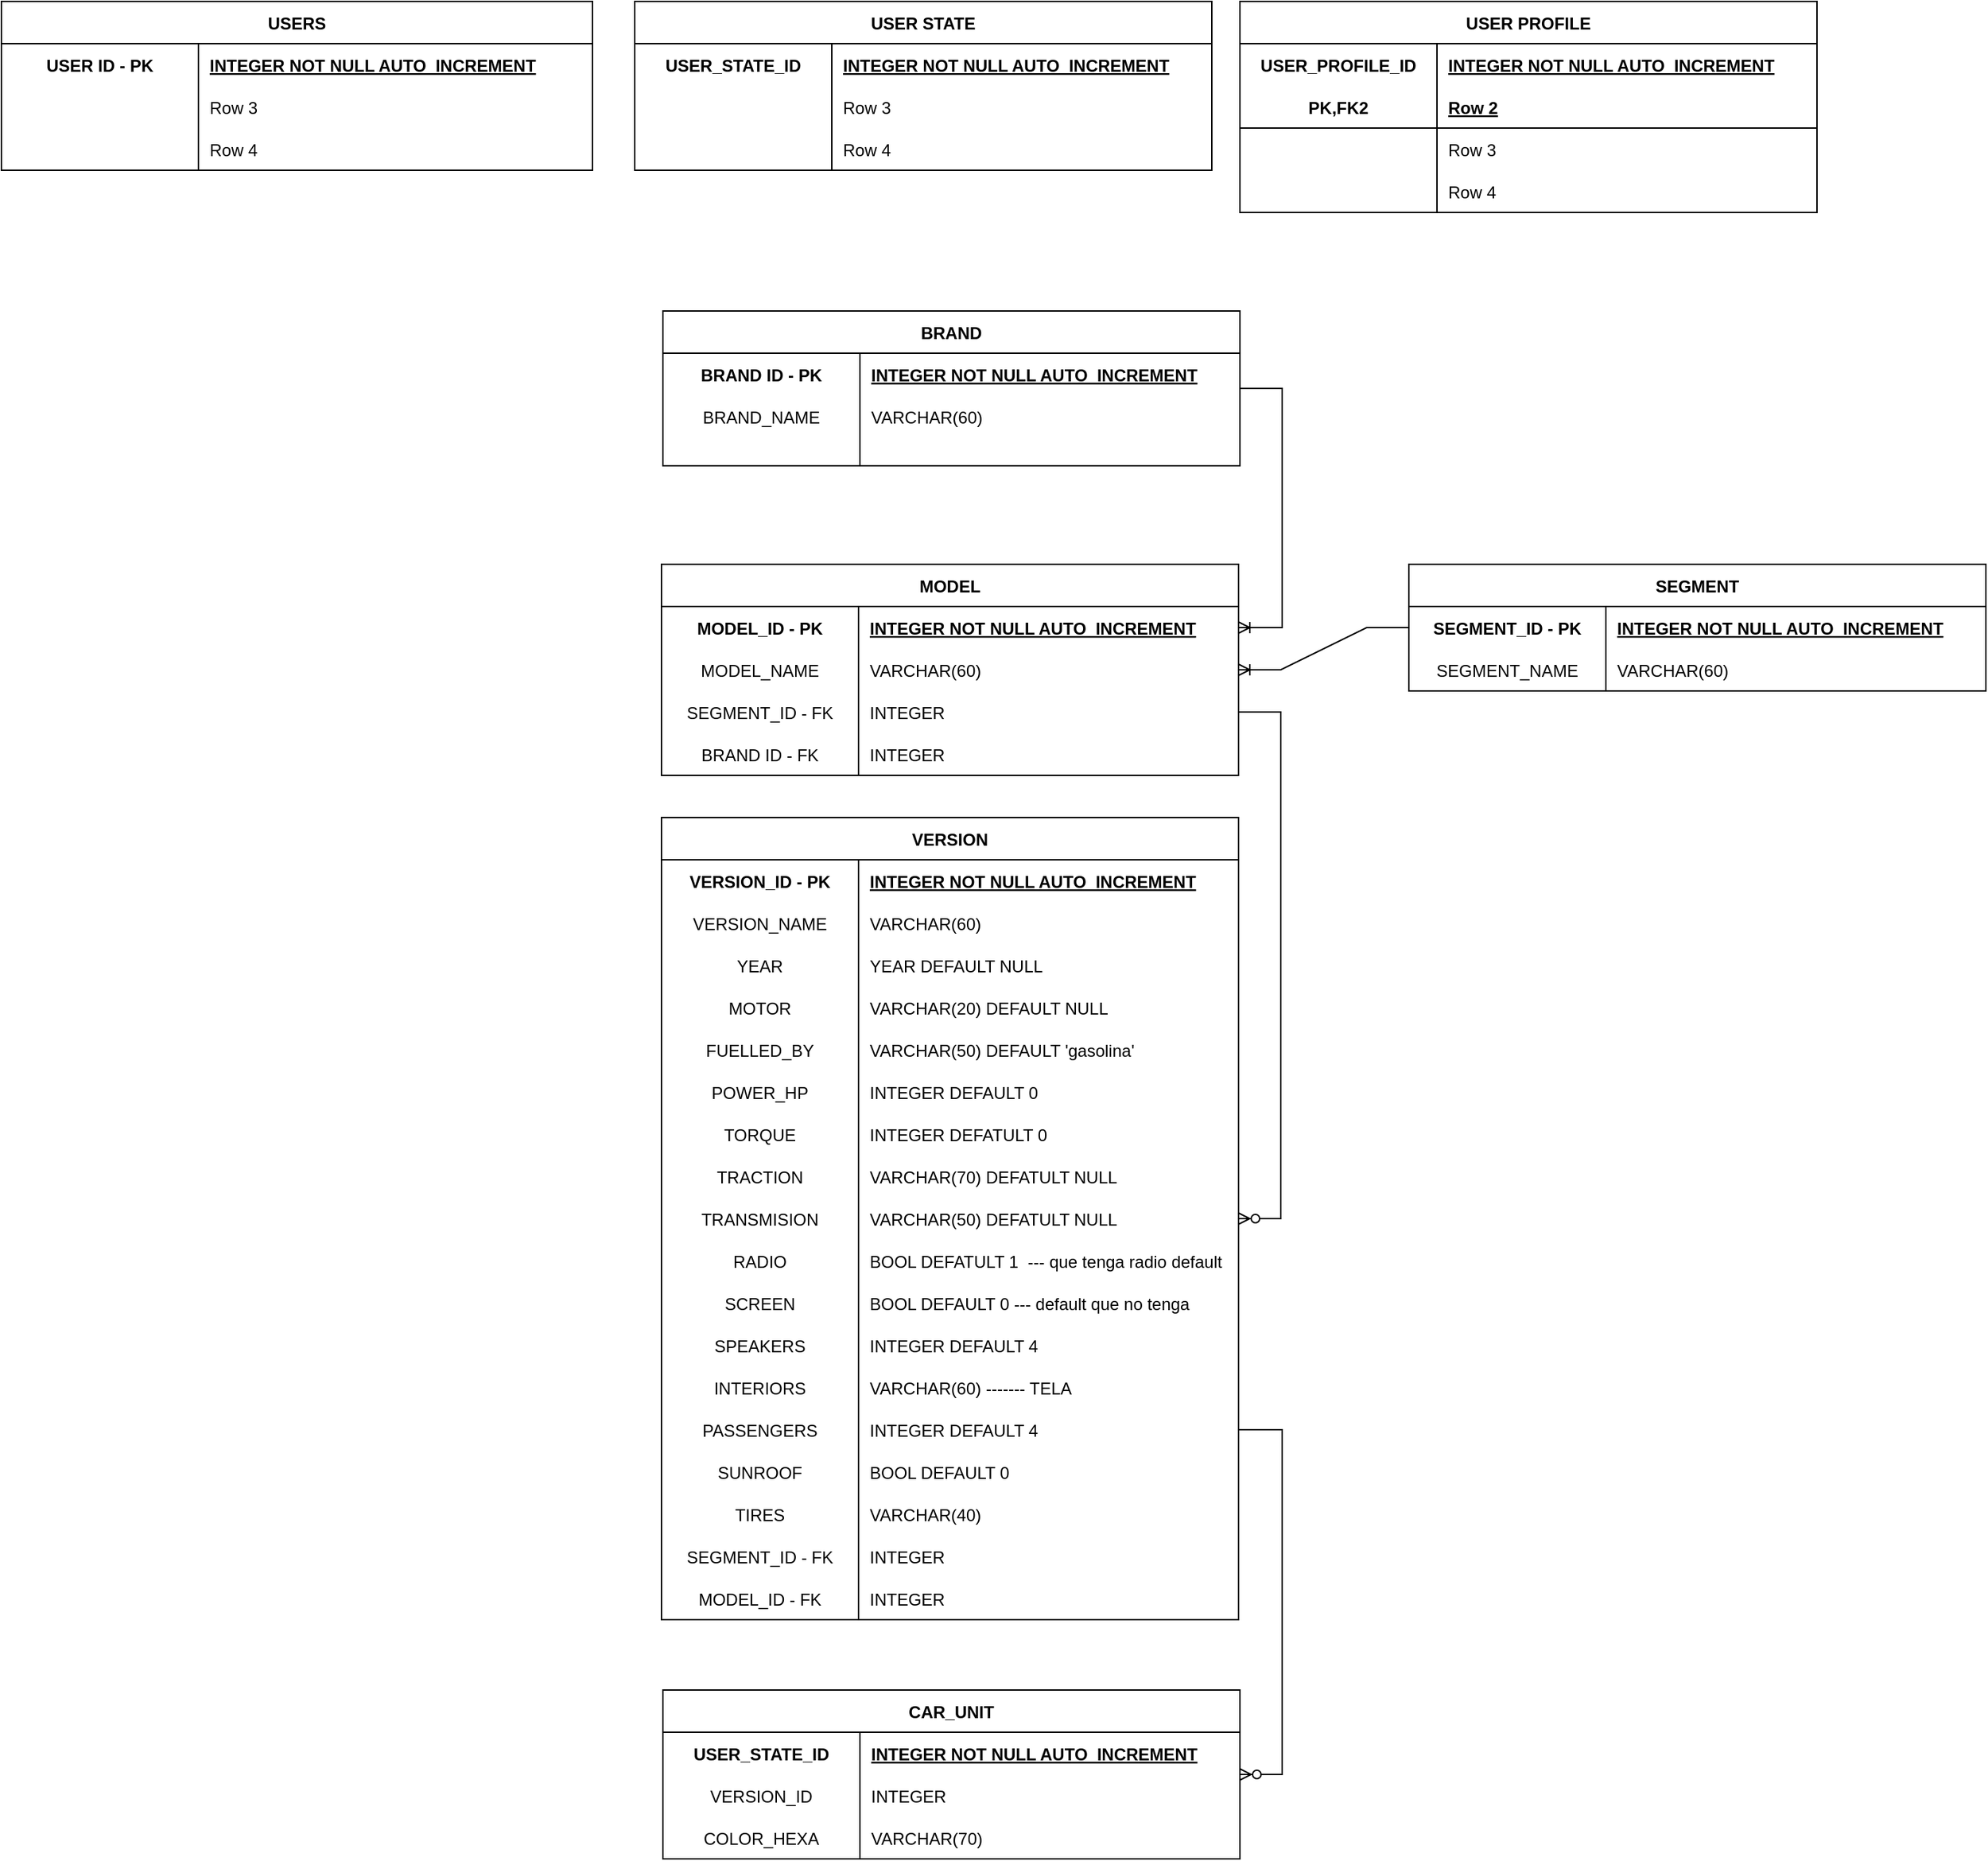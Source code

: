 <mxfile version="20.3.0" type="github">
  <diagram name="Page-1" id="2ca16b54-16f6-2749-3443-fa8db7711227">
    <mxGraphModel dx="462" dy="1616" grid="1" gridSize="10" guides="1" tooltips="1" connect="1" arrows="1" fold="1" page="1" pageScale="1" pageWidth="1100" pageHeight="850" background="none" math="0" shadow="0">
      <root>
        <mxCell id="0" />
        <mxCell id="1" parent="0" />
        <mxCell id="aYF2_mwsfU5uRQ3Sedcu-1" value="USERS" style="shape=table;startSize=30;container=1;collapsible=1;childLayout=tableLayout;fixedRows=1;rowLines=0;fontStyle=1;align=center;resizeLast=1;" parent="1" vertex="1">
          <mxGeometry x="160" y="-160" width="420" height="120" as="geometry" />
        </mxCell>
        <mxCell id="aYF2_mwsfU5uRQ3Sedcu-2" value="" style="shape=tableRow;horizontal=0;startSize=0;swimlaneHead=0;swimlaneBody=0;fillColor=none;collapsible=0;dropTarget=0;points=[[0,0.5],[1,0.5]];portConstraint=eastwest;top=0;left=0;right=0;bottom=0;" parent="aYF2_mwsfU5uRQ3Sedcu-1" vertex="1">
          <mxGeometry y="30" width="420" height="30" as="geometry" />
        </mxCell>
        <mxCell id="aYF2_mwsfU5uRQ3Sedcu-3" value="USER ID - PK" style="shape=partialRectangle;connectable=0;fillColor=none;top=0;left=0;bottom=0;right=0;fontStyle=1;overflow=hidden;" parent="aYF2_mwsfU5uRQ3Sedcu-2" vertex="1">
          <mxGeometry width="140" height="30" as="geometry">
            <mxRectangle width="140" height="30" as="alternateBounds" />
          </mxGeometry>
        </mxCell>
        <mxCell id="aYF2_mwsfU5uRQ3Sedcu-4" value="INTEGER NOT NULL AUTO_INCREMENT" style="shape=partialRectangle;connectable=0;fillColor=none;top=0;left=0;bottom=0;right=0;align=left;spacingLeft=6;fontStyle=5;overflow=hidden;" parent="aYF2_mwsfU5uRQ3Sedcu-2" vertex="1">
          <mxGeometry x="140" width="280" height="30" as="geometry">
            <mxRectangle width="280" height="30" as="alternateBounds" />
          </mxGeometry>
        </mxCell>
        <mxCell id="aYF2_mwsfU5uRQ3Sedcu-8" value="" style="shape=tableRow;horizontal=0;startSize=0;swimlaneHead=0;swimlaneBody=0;fillColor=none;collapsible=0;dropTarget=0;points=[[0,0.5],[1,0.5]];portConstraint=eastwest;top=0;left=0;right=0;bottom=0;" parent="aYF2_mwsfU5uRQ3Sedcu-1" vertex="1">
          <mxGeometry y="60" width="420" height="30" as="geometry" />
        </mxCell>
        <mxCell id="aYF2_mwsfU5uRQ3Sedcu-9" value="" style="shape=partialRectangle;connectable=0;fillColor=none;top=0;left=0;bottom=0;right=0;editable=1;overflow=hidden;" parent="aYF2_mwsfU5uRQ3Sedcu-8" vertex="1">
          <mxGeometry width="140" height="30" as="geometry">
            <mxRectangle width="140" height="30" as="alternateBounds" />
          </mxGeometry>
        </mxCell>
        <mxCell id="aYF2_mwsfU5uRQ3Sedcu-10" value="Row 3" style="shape=partialRectangle;connectable=0;fillColor=none;top=0;left=0;bottom=0;right=0;align=left;spacingLeft=6;overflow=hidden;" parent="aYF2_mwsfU5uRQ3Sedcu-8" vertex="1">
          <mxGeometry x="140" width="280" height="30" as="geometry">
            <mxRectangle width="280" height="30" as="alternateBounds" />
          </mxGeometry>
        </mxCell>
        <mxCell id="aYF2_mwsfU5uRQ3Sedcu-11" value="" style="shape=tableRow;horizontal=0;startSize=0;swimlaneHead=0;swimlaneBody=0;fillColor=none;collapsible=0;dropTarget=0;points=[[0,0.5],[1,0.5]];portConstraint=eastwest;top=0;left=0;right=0;bottom=0;" parent="aYF2_mwsfU5uRQ3Sedcu-1" vertex="1">
          <mxGeometry y="90" width="420" height="30" as="geometry" />
        </mxCell>
        <mxCell id="aYF2_mwsfU5uRQ3Sedcu-12" value="" style="shape=partialRectangle;connectable=0;fillColor=none;top=0;left=0;bottom=0;right=0;editable=1;overflow=hidden;" parent="aYF2_mwsfU5uRQ3Sedcu-11" vertex="1">
          <mxGeometry width="140" height="30" as="geometry">
            <mxRectangle width="140" height="30" as="alternateBounds" />
          </mxGeometry>
        </mxCell>
        <mxCell id="aYF2_mwsfU5uRQ3Sedcu-13" value="Row 4" style="shape=partialRectangle;connectable=0;fillColor=none;top=0;left=0;bottom=0;right=0;align=left;spacingLeft=6;overflow=hidden;" parent="aYF2_mwsfU5uRQ3Sedcu-11" vertex="1">
          <mxGeometry x="140" width="280" height="30" as="geometry">
            <mxRectangle width="280" height="30" as="alternateBounds" />
          </mxGeometry>
        </mxCell>
        <mxCell id="aYF2_mwsfU5uRQ3Sedcu-14" value="USER PROFILE" style="shape=table;startSize=30;container=1;collapsible=1;childLayout=tableLayout;fixedRows=1;rowLines=0;fontStyle=1;align=center;resizeLast=1;" parent="1" vertex="1">
          <mxGeometry x="1040" y="-160" width="410" height="150" as="geometry" />
        </mxCell>
        <mxCell id="aYF2_mwsfU5uRQ3Sedcu-15" value="" style="shape=tableRow;horizontal=0;startSize=0;swimlaneHead=0;swimlaneBody=0;fillColor=none;collapsible=0;dropTarget=0;points=[[0,0.5],[1,0.5]];portConstraint=eastwest;top=0;left=0;right=0;bottom=0;" parent="aYF2_mwsfU5uRQ3Sedcu-14" vertex="1">
          <mxGeometry y="30" width="410" height="30" as="geometry" />
        </mxCell>
        <mxCell id="aYF2_mwsfU5uRQ3Sedcu-16" value="USER_PROFILE_ID" style="shape=partialRectangle;connectable=0;fillColor=none;top=0;left=0;bottom=0;right=0;fontStyle=1;overflow=hidden;" parent="aYF2_mwsfU5uRQ3Sedcu-15" vertex="1">
          <mxGeometry width="140" height="30" as="geometry">
            <mxRectangle width="140" height="30" as="alternateBounds" />
          </mxGeometry>
        </mxCell>
        <mxCell id="aYF2_mwsfU5uRQ3Sedcu-17" value="INTEGER NOT NULL AUTO_INCREMENT" style="shape=partialRectangle;connectable=0;fillColor=none;top=0;left=0;bottom=0;right=0;align=left;spacingLeft=6;fontStyle=5;overflow=hidden;" parent="aYF2_mwsfU5uRQ3Sedcu-15" vertex="1">
          <mxGeometry x="140" width="270" height="30" as="geometry">
            <mxRectangle width="270" height="30" as="alternateBounds" />
          </mxGeometry>
        </mxCell>
        <mxCell id="aYF2_mwsfU5uRQ3Sedcu-18" value="" style="shape=tableRow;horizontal=0;startSize=0;swimlaneHead=0;swimlaneBody=0;fillColor=none;collapsible=0;dropTarget=0;points=[[0,0.5],[1,0.5]];portConstraint=eastwest;top=0;left=0;right=0;bottom=1;" parent="aYF2_mwsfU5uRQ3Sedcu-14" vertex="1">
          <mxGeometry y="60" width="410" height="30" as="geometry" />
        </mxCell>
        <mxCell id="aYF2_mwsfU5uRQ3Sedcu-19" value="PK,FK2" style="shape=partialRectangle;connectable=0;fillColor=none;top=0;left=0;bottom=0;right=0;fontStyle=1;overflow=hidden;" parent="aYF2_mwsfU5uRQ3Sedcu-18" vertex="1">
          <mxGeometry width="140" height="30" as="geometry">
            <mxRectangle width="140" height="30" as="alternateBounds" />
          </mxGeometry>
        </mxCell>
        <mxCell id="aYF2_mwsfU5uRQ3Sedcu-20" value="Row 2" style="shape=partialRectangle;connectable=0;fillColor=none;top=0;left=0;bottom=0;right=0;align=left;spacingLeft=6;fontStyle=5;overflow=hidden;" parent="aYF2_mwsfU5uRQ3Sedcu-18" vertex="1">
          <mxGeometry x="140" width="270" height="30" as="geometry">
            <mxRectangle width="270" height="30" as="alternateBounds" />
          </mxGeometry>
        </mxCell>
        <mxCell id="aYF2_mwsfU5uRQ3Sedcu-21" value="" style="shape=tableRow;horizontal=0;startSize=0;swimlaneHead=0;swimlaneBody=0;fillColor=none;collapsible=0;dropTarget=0;points=[[0,0.5],[1,0.5]];portConstraint=eastwest;top=0;left=0;right=0;bottom=0;" parent="aYF2_mwsfU5uRQ3Sedcu-14" vertex="1">
          <mxGeometry y="90" width="410" height="30" as="geometry" />
        </mxCell>
        <mxCell id="aYF2_mwsfU5uRQ3Sedcu-22" value="" style="shape=partialRectangle;connectable=0;fillColor=none;top=0;left=0;bottom=0;right=0;editable=1;overflow=hidden;" parent="aYF2_mwsfU5uRQ3Sedcu-21" vertex="1">
          <mxGeometry width="140" height="30" as="geometry">
            <mxRectangle width="140" height="30" as="alternateBounds" />
          </mxGeometry>
        </mxCell>
        <mxCell id="aYF2_mwsfU5uRQ3Sedcu-23" value="Row 3" style="shape=partialRectangle;connectable=0;fillColor=none;top=0;left=0;bottom=0;right=0;align=left;spacingLeft=6;overflow=hidden;" parent="aYF2_mwsfU5uRQ3Sedcu-21" vertex="1">
          <mxGeometry x="140" width="270" height="30" as="geometry">
            <mxRectangle width="270" height="30" as="alternateBounds" />
          </mxGeometry>
        </mxCell>
        <mxCell id="aYF2_mwsfU5uRQ3Sedcu-24" value="" style="shape=tableRow;horizontal=0;startSize=0;swimlaneHead=0;swimlaneBody=0;fillColor=none;collapsible=0;dropTarget=0;points=[[0,0.5],[1,0.5]];portConstraint=eastwest;top=0;left=0;right=0;bottom=0;" parent="aYF2_mwsfU5uRQ3Sedcu-14" vertex="1">
          <mxGeometry y="120" width="410" height="30" as="geometry" />
        </mxCell>
        <mxCell id="aYF2_mwsfU5uRQ3Sedcu-25" value="" style="shape=partialRectangle;connectable=0;fillColor=none;top=0;left=0;bottom=0;right=0;editable=1;overflow=hidden;" parent="aYF2_mwsfU5uRQ3Sedcu-24" vertex="1">
          <mxGeometry width="140" height="30" as="geometry">
            <mxRectangle width="140" height="30" as="alternateBounds" />
          </mxGeometry>
        </mxCell>
        <mxCell id="aYF2_mwsfU5uRQ3Sedcu-26" value="Row 4" style="shape=partialRectangle;connectable=0;fillColor=none;top=0;left=0;bottom=0;right=0;align=left;spacingLeft=6;overflow=hidden;" parent="aYF2_mwsfU5uRQ3Sedcu-24" vertex="1">
          <mxGeometry x="140" width="270" height="30" as="geometry">
            <mxRectangle width="270" height="30" as="alternateBounds" />
          </mxGeometry>
        </mxCell>
        <mxCell id="aYF2_mwsfU5uRQ3Sedcu-27" value="USER STATE" style="shape=table;startSize=30;container=1;collapsible=1;childLayout=tableLayout;fixedRows=1;rowLines=0;fontStyle=1;align=center;resizeLast=1;" parent="1" vertex="1">
          <mxGeometry x="610" y="-160" width="410" height="120" as="geometry" />
        </mxCell>
        <mxCell id="aYF2_mwsfU5uRQ3Sedcu-28" value="" style="shape=tableRow;horizontal=0;startSize=0;swimlaneHead=0;swimlaneBody=0;fillColor=none;collapsible=0;dropTarget=0;points=[[0,0.5],[1,0.5]];portConstraint=eastwest;top=0;left=0;right=0;bottom=0;" parent="aYF2_mwsfU5uRQ3Sedcu-27" vertex="1">
          <mxGeometry y="30" width="410" height="30" as="geometry" />
        </mxCell>
        <mxCell id="aYF2_mwsfU5uRQ3Sedcu-29" value="USER_STATE_ID" style="shape=partialRectangle;connectable=0;fillColor=none;top=0;left=0;bottom=0;right=0;fontStyle=1;overflow=hidden;" parent="aYF2_mwsfU5uRQ3Sedcu-28" vertex="1">
          <mxGeometry width="140" height="30" as="geometry">
            <mxRectangle width="140" height="30" as="alternateBounds" />
          </mxGeometry>
        </mxCell>
        <mxCell id="aYF2_mwsfU5uRQ3Sedcu-30" value="INTEGER NOT NULL AUTO_INCREMENT" style="shape=partialRectangle;connectable=0;fillColor=none;top=0;left=0;bottom=0;right=0;align=left;spacingLeft=6;fontStyle=5;overflow=hidden;" parent="aYF2_mwsfU5uRQ3Sedcu-28" vertex="1">
          <mxGeometry x="140" width="270" height="30" as="geometry">
            <mxRectangle width="270" height="30" as="alternateBounds" />
          </mxGeometry>
        </mxCell>
        <mxCell id="aYF2_mwsfU5uRQ3Sedcu-34" value="" style="shape=tableRow;horizontal=0;startSize=0;swimlaneHead=0;swimlaneBody=0;fillColor=none;collapsible=0;dropTarget=0;points=[[0,0.5],[1,0.5]];portConstraint=eastwest;top=0;left=0;right=0;bottom=0;" parent="aYF2_mwsfU5uRQ3Sedcu-27" vertex="1">
          <mxGeometry y="60" width="410" height="30" as="geometry" />
        </mxCell>
        <mxCell id="aYF2_mwsfU5uRQ3Sedcu-35" value="" style="shape=partialRectangle;connectable=0;fillColor=none;top=0;left=0;bottom=0;right=0;editable=1;overflow=hidden;" parent="aYF2_mwsfU5uRQ3Sedcu-34" vertex="1">
          <mxGeometry width="140" height="30" as="geometry">
            <mxRectangle width="140" height="30" as="alternateBounds" />
          </mxGeometry>
        </mxCell>
        <mxCell id="aYF2_mwsfU5uRQ3Sedcu-36" value="Row 3" style="shape=partialRectangle;connectable=0;fillColor=none;top=0;left=0;bottom=0;right=0;align=left;spacingLeft=6;overflow=hidden;" parent="aYF2_mwsfU5uRQ3Sedcu-34" vertex="1">
          <mxGeometry x="140" width="270" height="30" as="geometry">
            <mxRectangle width="270" height="30" as="alternateBounds" />
          </mxGeometry>
        </mxCell>
        <mxCell id="aYF2_mwsfU5uRQ3Sedcu-37" value="" style="shape=tableRow;horizontal=0;startSize=0;swimlaneHead=0;swimlaneBody=0;fillColor=none;collapsible=0;dropTarget=0;points=[[0,0.5],[1,0.5]];portConstraint=eastwest;top=0;left=0;right=0;bottom=0;" parent="aYF2_mwsfU5uRQ3Sedcu-27" vertex="1">
          <mxGeometry y="90" width="410" height="30" as="geometry" />
        </mxCell>
        <mxCell id="aYF2_mwsfU5uRQ3Sedcu-38" value="" style="shape=partialRectangle;connectable=0;fillColor=none;top=0;left=0;bottom=0;right=0;editable=1;overflow=hidden;" parent="aYF2_mwsfU5uRQ3Sedcu-37" vertex="1">
          <mxGeometry width="140" height="30" as="geometry">
            <mxRectangle width="140" height="30" as="alternateBounds" />
          </mxGeometry>
        </mxCell>
        <mxCell id="aYF2_mwsfU5uRQ3Sedcu-39" value="Row 4" style="shape=partialRectangle;connectable=0;fillColor=none;top=0;left=0;bottom=0;right=0;align=left;spacingLeft=6;overflow=hidden;" parent="aYF2_mwsfU5uRQ3Sedcu-37" vertex="1">
          <mxGeometry x="140" width="270" height="30" as="geometry">
            <mxRectangle width="270" height="30" as="alternateBounds" />
          </mxGeometry>
        </mxCell>
        <mxCell id="aYF2_mwsfU5uRQ3Sedcu-40" value="BRAND" style="shape=table;startSize=30;container=1;collapsible=1;childLayout=tableLayout;fixedRows=1;rowLines=0;fontStyle=1;align=center;resizeLast=1;" parent="1" vertex="1">
          <mxGeometry x="630" y="60" width="410" height="110" as="geometry" />
        </mxCell>
        <mxCell id="aYF2_mwsfU5uRQ3Sedcu-41" value="" style="shape=tableRow;horizontal=0;startSize=0;swimlaneHead=0;swimlaneBody=0;fillColor=none;collapsible=0;dropTarget=0;points=[[0,0.5],[1,0.5]];portConstraint=eastwest;top=0;left=0;right=0;bottom=0;" parent="aYF2_mwsfU5uRQ3Sedcu-40" vertex="1">
          <mxGeometry y="30" width="410" height="30" as="geometry" />
        </mxCell>
        <mxCell id="aYF2_mwsfU5uRQ3Sedcu-42" value="BRAND ID - PK" style="shape=partialRectangle;connectable=0;fillColor=none;top=0;left=0;bottom=0;right=0;fontStyle=1;overflow=hidden;" parent="aYF2_mwsfU5uRQ3Sedcu-41" vertex="1">
          <mxGeometry width="140" height="30" as="geometry">
            <mxRectangle width="140" height="30" as="alternateBounds" />
          </mxGeometry>
        </mxCell>
        <mxCell id="aYF2_mwsfU5uRQ3Sedcu-43" value="INTEGER NOT NULL AUTO_INCREMENT" style="shape=partialRectangle;connectable=0;fillColor=none;top=0;left=0;bottom=0;right=0;align=left;spacingLeft=6;fontStyle=5;overflow=hidden;" parent="aYF2_mwsfU5uRQ3Sedcu-41" vertex="1">
          <mxGeometry x="140" width="270" height="30" as="geometry">
            <mxRectangle width="270" height="30" as="alternateBounds" />
          </mxGeometry>
        </mxCell>
        <mxCell id="aYF2_mwsfU5uRQ3Sedcu-47" value="" style="shape=tableRow;horizontal=0;startSize=0;swimlaneHead=0;swimlaneBody=0;fillColor=none;collapsible=0;dropTarget=0;points=[[0,0.5],[1,0.5]];portConstraint=eastwest;top=0;left=0;right=0;bottom=0;" parent="aYF2_mwsfU5uRQ3Sedcu-40" vertex="1">
          <mxGeometry y="60" width="410" height="30" as="geometry" />
        </mxCell>
        <mxCell id="aYF2_mwsfU5uRQ3Sedcu-48" value="BRAND_NAME" style="shape=partialRectangle;connectable=0;fillColor=none;top=0;left=0;bottom=0;right=0;editable=1;overflow=hidden;" parent="aYF2_mwsfU5uRQ3Sedcu-47" vertex="1">
          <mxGeometry width="140" height="30" as="geometry">
            <mxRectangle width="140" height="30" as="alternateBounds" />
          </mxGeometry>
        </mxCell>
        <mxCell id="aYF2_mwsfU5uRQ3Sedcu-49" value="VARCHAR(60)" style="shape=partialRectangle;connectable=0;fillColor=none;top=0;left=0;bottom=0;right=0;align=left;spacingLeft=6;overflow=hidden;" parent="aYF2_mwsfU5uRQ3Sedcu-47" vertex="1">
          <mxGeometry x="140" width="270" height="30" as="geometry">
            <mxRectangle width="270" height="30" as="alternateBounds" />
          </mxGeometry>
        </mxCell>
        <mxCell id="aYF2_mwsfU5uRQ3Sedcu-50" value="" style="shape=tableRow;horizontal=0;startSize=0;swimlaneHead=0;swimlaneBody=0;fillColor=none;collapsible=0;dropTarget=0;points=[[0,0.5],[1,0.5]];portConstraint=eastwest;top=0;left=0;right=0;bottom=0;" parent="aYF2_mwsfU5uRQ3Sedcu-40" vertex="1">
          <mxGeometry y="90" width="410" height="20" as="geometry" />
        </mxCell>
        <mxCell id="aYF2_mwsfU5uRQ3Sedcu-51" value="" style="shape=partialRectangle;connectable=0;fillColor=none;top=0;left=0;bottom=0;right=0;editable=1;overflow=hidden;" parent="aYF2_mwsfU5uRQ3Sedcu-50" vertex="1">
          <mxGeometry width="140" height="20" as="geometry">
            <mxRectangle width="140" height="20" as="alternateBounds" />
          </mxGeometry>
        </mxCell>
        <mxCell id="aYF2_mwsfU5uRQ3Sedcu-52" value="" style="shape=partialRectangle;connectable=0;fillColor=none;top=0;left=0;bottom=0;right=0;align=left;spacingLeft=6;overflow=hidden;" parent="aYF2_mwsfU5uRQ3Sedcu-50" vertex="1">
          <mxGeometry x="140" width="270" height="20" as="geometry">
            <mxRectangle width="270" height="20" as="alternateBounds" />
          </mxGeometry>
        </mxCell>
        <mxCell id="aYF2_mwsfU5uRQ3Sedcu-53" value="SEGMENT" style="shape=table;startSize=30;container=1;collapsible=1;childLayout=tableLayout;fixedRows=1;rowLines=0;fontStyle=1;align=center;resizeLast=1;" parent="1" vertex="1">
          <mxGeometry x="1160" y="240" width="410" height="90" as="geometry" />
        </mxCell>
        <mxCell id="aYF2_mwsfU5uRQ3Sedcu-54" value="" style="shape=tableRow;horizontal=0;startSize=0;swimlaneHead=0;swimlaneBody=0;fillColor=none;collapsible=0;dropTarget=0;points=[[0,0.5],[1,0.5]];portConstraint=eastwest;top=0;left=0;right=0;bottom=0;" parent="aYF2_mwsfU5uRQ3Sedcu-53" vertex="1">
          <mxGeometry y="30" width="410" height="30" as="geometry" />
        </mxCell>
        <mxCell id="aYF2_mwsfU5uRQ3Sedcu-55" value="SEGMENT_ID - PK" style="shape=partialRectangle;connectable=0;fillColor=none;top=0;left=0;bottom=0;right=0;fontStyle=1;overflow=hidden;" parent="aYF2_mwsfU5uRQ3Sedcu-54" vertex="1">
          <mxGeometry width="140" height="30" as="geometry">
            <mxRectangle width="140" height="30" as="alternateBounds" />
          </mxGeometry>
        </mxCell>
        <mxCell id="aYF2_mwsfU5uRQ3Sedcu-56" value="INTEGER NOT NULL AUTO_INCREMENT" style="shape=partialRectangle;connectable=0;fillColor=none;top=0;left=0;bottom=0;right=0;align=left;spacingLeft=6;fontStyle=5;overflow=hidden;" parent="aYF2_mwsfU5uRQ3Sedcu-54" vertex="1">
          <mxGeometry x="140" width="270" height="30" as="geometry">
            <mxRectangle width="270" height="30" as="alternateBounds" />
          </mxGeometry>
        </mxCell>
        <mxCell id="aYF2_mwsfU5uRQ3Sedcu-63" value="" style="shape=tableRow;horizontal=0;startSize=0;swimlaneHead=0;swimlaneBody=0;fillColor=none;collapsible=0;dropTarget=0;points=[[0,0.5],[1,0.5]];portConstraint=eastwest;top=0;left=0;right=0;bottom=0;" parent="aYF2_mwsfU5uRQ3Sedcu-53" vertex="1">
          <mxGeometry y="60" width="410" height="30" as="geometry" />
        </mxCell>
        <mxCell id="aYF2_mwsfU5uRQ3Sedcu-64" value="SEGMENT_NAME" style="shape=partialRectangle;connectable=0;fillColor=none;top=0;left=0;bottom=0;right=0;editable=1;overflow=hidden;" parent="aYF2_mwsfU5uRQ3Sedcu-63" vertex="1">
          <mxGeometry width="140" height="30" as="geometry">
            <mxRectangle width="140" height="30" as="alternateBounds" />
          </mxGeometry>
        </mxCell>
        <mxCell id="aYF2_mwsfU5uRQ3Sedcu-65" value="VARCHAR(60)" style="shape=partialRectangle;connectable=0;fillColor=none;top=0;left=0;bottom=0;right=0;align=left;spacingLeft=6;overflow=hidden;" parent="aYF2_mwsfU5uRQ3Sedcu-63" vertex="1">
          <mxGeometry x="140" width="270" height="30" as="geometry">
            <mxRectangle width="270" height="30" as="alternateBounds" />
          </mxGeometry>
        </mxCell>
        <mxCell id="aYF2_mwsfU5uRQ3Sedcu-66" value="MODEL" style="shape=table;startSize=30;container=1;collapsible=1;childLayout=tableLayout;fixedRows=1;rowLines=0;fontStyle=1;align=center;resizeLast=1;" parent="1" vertex="1">
          <mxGeometry x="629" y="240" width="410" height="150" as="geometry" />
        </mxCell>
        <mxCell id="aYF2_mwsfU5uRQ3Sedcu-67" value="" style="shape=tableRow;horizontal=0;startSize=0;swimlaneHead=0;swimlaneBody=0;fillColor=none;collapsible=0;dropTarget=0;points=[[0,0.5],[1,0.5]];portConstraint=eastwest;top=0;left=0;right=0;bottom=0;" parent="aYF2_mwsfU5uRQ3Sedcu-66" vertex="1">
          <mxGeometry y="30" width="410" height="30" as="geometry" />
        </mxCell>
        <mxCell id="aYF2_mwsfU5uRQ3Sedcu-68" value="MODEL_ID - PK" style="shape=partialRectangle;connectable=0;fillColor=none;top=0;left=0;bottom=0;right=0;fontStyle=1;overflow=hidden;" parent="aYF2_mwsfU5uRQ3Sedcu-67" vertex="1">
          <mxGeometry width="140" height="30" as="geometry">
            <mxRectangle width="140" height="30" as="alternateBounds" />
          </mxGeometry>
        </mxCell>
        <mxCell id="aYF2_mwsfU5uRQ3Sedcu-69" value="INTEGER NOT NULL AUTO_INCREMENT" style="shape=partialRectangle;connectable=0;fillColor=none;top=0;left=0;bottom=0;right=0;align=left;spacingLeft=6;fontStyle=5;overflow=hidden;" parent="aYF2_mwsfU5uRQ3Sedcu-67" vertex="1">
          <mxGeometry x="140" width="270" height="30" as="geometry">
            <mxRectangle width="270" height="30" as="alternateBounds" />
          </mxGeometry>
        </mxCell>
        <mxCell id="aYF2_mwsfU5uRQ3Sedcu-73" value="" style="shape=tableRow;horizontal=0;startSize=0;swimlaneHead=0;swimlaneBody=0;fillColor=none;collapsible=0;dropTarget=0;points=[[0,0.5],[1,0.5]];portConstraint=eastwest;top=0;left=0;right=0;bottom=0;" parent="aYF2_mwsfU5uRQ3Sedcu-66" vertex="1">
          <mxGeometry y="60" width="410" height="30" as="geometry" />
        </mxCell>
        <mxCell id="aYF2_mwsfU5uRQ3Sedcu-74" value="MODEL_NAME" style="shape=partialRectangle;connectable=0;fillColor=none;top=0;left=0;bottom=0;right=0;editable=1;overflow=hidden;" parent="aYF2_mwsfU5uRQ3Sedcu-73" vertex="1">
          <mxGeometry width="140" height="30" as="geometry">
            <mxRectangle width="140" height="30" as="alternateBounds" />
          </mxGeometry>
        </mxCell>
        <mxCell id="aYF2_mwsfU5uRQ3Sedcu-75" value="VARCHAR(60)" style="shape=partialRectangle;connectable=0;fillColor=none;top=0;left=0;bottom=0;right=0;align=left;spacingLeft=6;overflow=hidden;" parent="aYF2_mwsfU5uRQ3Sedcu-73" vertex="1">
          <mxGeometry x="140" width="270" height="30" as="geometry">
            <mxRectangle width="270" height="30" as="alternateBounds" />
          </mxGeometry>
        </mxCell>
        <mxCell id="aYF2_mwsfU5uRQ3Sedcu-76" value="" style="shape=tableRow;horizontal=0;startSize=0;swimlaneHead=0;swimlaneBody=0;fillColor=none;collapsible=0;dropTarget=0;points=[[0,0.5],[1,0.5]];portConstraint=eastwest;top=0;left=0;right=0;bottom=0;" parent="aYF2_mwsfU5uRQ3Sedcu-66" vertex="1">
          <mxGeometry y="90" width="410" height="30" as="geometry" />
        </mxCell>
        <mxCell id="aYF2_mwsfU5uRQ3Sedcu-77" value="SEGMENT_ID - FK" style="shape=partialRectangle;connectable=0;fillColor=none;top=0;left=0;bottom=0;right=0;editable=1;overflow=hidden;" parent="aYF2_mwsfU5uRQ3Sedcu-76" vertex="1">
          <mxGeometry width="140" height="30" as="geometry">
            <mxRectangle width="140" height="30" as="alternateBounds" />
          </mxGeometry>
        </mxCell>
        <mxCell id="aYF2_mwsfU5uRQ3Sedcu-78" value="INTEGER" style="shape=partialRectangle;connectable=0;fillColor=none;top=0;left=0;bottom=0;right=0;align=left;spacingLeft=6;overflow=hidden;" parent="aYF2_mwsfU5uRQ3Sedcu-76" vertex="1">
          <mxGeometry x="140" width="270" height="30" as="geometry">
            <mxRectangle width="270" height="30" as="alternateBounds" />
          </mxGeometry>
        </mxCell>
        <mxCell id="_lGo83DjSHj3lP-8q6eB-1" value="" style="shape=tableRow;horizontal=0;startSize=0;swimlaneHead=0;swimlaneBody=0;fillColor=none;collapsible=0;dropTarget=0;points=[[0,0.5],[1,0.5]];portConstraint=eastwest;top=0;left=0;right=0;bottom=0;" vertex="1" parent="aYF2_mwsfU5uRQ3Sedcu-66">
          <mxGeometry y="120" width="410" height="30" as="geometry" />
        </mxCell>
        <mxCell id="_lGo83DjSHj3lP-8q6eB-2" value="BRAND ID - FK" style="shape=partialRectangle;connectable=0;fillColor=none;top=0;left=0;bottom=0;right=0;editable=1;overflow=hidden;" vertex="1" parent="_lGo83DjSHj3lP-8q6eB-1">
          <mxGeometry width="140" height="30" as="geometry">
            <mxRectangle width="140" height="30" as="alternateBounds" />
          </mxGeometry>
        </mxCell>
        <mxCell id="_lGo83DjSHj3lP-8q6eB-3" value="INTEGER" style="shape=partialRectangle;connectable=0;fillColor=none;top=0;left=0;bottom=0;right=0;align=left;spacingLeft=6;overflow=hidden;" vertex="1" parent="_lGo83DjSHj3lP-8q6eB-1">
          <mxGeometry x="140" width="270" height="30" as="geometry">
            <mxRectangle width="270" height="30" as="alternateBounds" />
          </mxGeometry>
        </mxCell>
        <mxCell id="aYF2_mwsfU5uRQ3Sedcu-79" value="VERSION" style="shape=table;startSize=30;container=1;collapsible=1;childLayout=tableLayout;fixedRows=1;rowLines=0;fontStyle=1;align=center;resizeLast=1;" parent="1" vertex="1">
          <mxGeometry x="629" y="420" width="410" height="570" as="geometry" />
        </mxCell>
        <mxCell id="aYF2_mwsfU5uRQ3Sedcu-80" value="" style="shape=tableRow;horizontal=0;startSize=0;swimlaneHead=0;swimlaneBody=0;fillColor=none;collapsible=0;dropTarget=0;points=[[0,0.5],[1,0.5]];portConstraint=eastwest;top=0;left=0;right=0;bottom=0;" parent="aYF2_mwsfU5uRQ3Sedcu-79" vertex="1">
          <mxGeometry y="30" width="410" height="30" as="geometry" />
        </mxCell>
        <mxCell id="aYF2_mwsfU5uRQ3Sedcu-81" value="VERSION_ID - PK" style="shape=partialRectangle;connectable=0;fillColor=none;top=0;left=0;bottom=0;right=0;fontStyle=1;overflow=hidden;" parent="aYF2_mwsfU5uRQ3Sedcu-80" vertex="1">
          <mxGeometry width="140" height="30" as="geometry">
            <mxRectangle width="140" height="30" as="alternateBounds" />
          </mxGeometry>
        </mxCell>
        <mxCell id="aYF2_mwsfU5uRQ3Sedcu-82" value="INTEGER NOT NULL AUTO_INCREMENT" style="shape=partialRectangle;connectable=0;fillColor=none;top=0;left=0;bottom=0;right=0;align=left;spacingLeft=6;fontStyle=5;overflow=hidden;" parent="aYF2_mwsfU5uRQ3Sedcu-80" vertex="1">
          <mxGeometry x="140" width="270" height="30" as="geometry">
            <mxRectangle width="270" height="30" as="alternateBounds" />
          </mxGeometry>
        </mxCell>
        <mxCell id="aYF2_mwsfU5uRQ3Sedcu-86" value="" style="shape=tableRow;horizontal=0;startSize=0;swimlaneHead=0;swimlaneBody=0;fillColor=none;collapsible=0;dropTarget=0;points=[[0,0.5],[1,0.5]];portConstraint=eastwest;top=0;left=0;right=0;bottom=0;" parent="aYF2_mwsfU5uRQ3Sedcu-79" vertex="1">
          <mxGeometry y="60" width="410" height="30" as="geometry" />
        </mxCell>
        <mxCell id="aYF2_mwsfU5uRQ3Sedcu-87" value="VERSION_NAME" style="shape=partialRectangle;connectable=0;fillColor=none;top=0;left=0;bottom=0;right=0;editable=1;overflow=hidden;" parent="aYF2_mwsfU5uRQ3Sedcu-86" vertex="1">
          <mxGeometry width="140" height="30" as="geometry">
            <mxRectangle width="140" height="30" as="alternateBounds" />
          </mxGeometry>
        </mxCell>
        <mxCell id="aYF2_mwsfU5uRQ3Sedcu-88" value="VARCHAR(60)" style="shape=partialRectangle;connectable=0;fillColor=none;top=0;left=0;bottom=0;right=0;align=left;spacingLeft=6;overflow=hidden;" parent="aYF2_mwsfU5uRQ3Sedcu-86" vertex="1">
          <mxGeometry x="140" width="270" height="30" as="geometry">
            <mxRectangle width="270" height="30" as="alternateBounds" />
          </mxGeometry>
        </mxCell>
        <mxCell id="_lGo83DjSHj3lP-8q6eB-4" value="" style="shape=tableRow;horizontal=0;startSize=0;swimlaneHead=0;swimlaneBody=0;fillColor=none;collapsible=0;dropTarget=0;points=[[0,0.5],[1,0.5]];portConstraint=eastwest;top=0;left=0;right=0;bottom=0;" vertex="1" parent="aYF2_mwsfU5uRQ3Sedcu-79">
          <mxGeometry y="90" width="410" height="30" as="geometry" />
        </mxCell>
        <mxCell id="_lGo83DjSHj3lP-8q6eB-5" value="YEAR" style="shape=partialRectangle;connectable=0;fillColor=none;top=0;left=0;bottom=0;right=0;editable=1;overflow=hidden;" vertex="1" parent="_lGo83DjSHj3lP-8q6eB-4">
          <mxGeometry width="140" height="30" as="geometry">
            <mxRectangle width="140" height="30" as="alternateBounds" />
          </mxGeometry>
        </mxCell>
        <mxCell id="_lGo83DjSHj3lP-8q6eB-6" value="YEAR DEFAULT NULL" style="shape=partialRectangle;connectable=0;fillColor=none;top=0;left=0;bottom=0;right=0;align=left;spacingLeft=6;overflow=hidden;" vertex="1" parent="_lGo83DjSHj3lP-8q6eB-4">
          <mxGeometry x="140" width="270" height="30" as="geometry">
            <mxRectangle width="270" height="30" as="alternateBounds" />
          </mxGeometry>
        </mxCell>
        <mxCell id="_lGo83DjSHj3lP-8q6eB-13" value="" style="shape=tableRow;horizontal=0;startSize=0;swimlaneHead=0;swimlaneBody=0;fillColor=none;collapsible=0;dropTarget=0;points=[[0,0.5],[1,0.5]];portConstraint=eastwest;top=0;left=0;right=0;bottom=0;" vertex="1" parent="aYF2_mwsfU5uRQ3Sedcu-79">
          <mxGeometry y="120" width="410" height="30" as="geometry" />
        </mxCell>
        <mxCell id="_lGo83DjSHj3lP-8q6eB-14" value="MOTOR" style="shape=partialRectangle;connectable=0;fillColor=none;top=0;left=0;bottom=0;right=0;editable=1;overflow=hidden;" vertex="1" parent="_lGo83DjSHj3lP-8q6eB-13">
          <mxGeometry width="140" height="30" as="geometry">
            <mxRectangle width="140" height="30" as="alternateBounds" />
          </mxGeometry>
        </mxCell>
        <mxCell id="_lGo83DjSHj3lP-8q6eB-15" value="VARCHAR(20) DEFAULT NULL" style="shape=partialRectangle;connectable=0;fillColor=none;top=0;left=0;bottom=0;right=0;align=left;spacingLeft=6;overflow=hidden;" vertex="1" parent="_lGo83DjSHj3lP-8q6eB-13">
          <mxGeometry x="140" width="270" height="30" as="geometry">
            <mxRectangle width="270" height="30" as="alternateBounds" />
          </mxGeometry>
        </mxCell>
        <mxCell id="_lGo83DjSHj3lP-8q6eB-16" value="" style="shape=tableRow;horizontal=0;startSize=0;swimlaneHead=0;swimlaneBody=0;fillColor=none;collapsible=0;dropTarget=0;points=[[0,0.5],[1,0.5]];portConstraint=eastwest;top=0;left=0;right=0;bottom=0;" vertex="1" parent="aYF2_mwsfU5uRQ3Sedcu-79">
          <mxGeometry y="150" width="410" height="30" as="geometry" />
        </mxCell>
        <mxCell id="_lGo83DjSHj3lP-8q6eB-17" value="FUELLED_BY" style="shape=partialRectangle;connectable=0;fillColor=none;top=0;left=0;bottom=0;right=0;editable=1;overflow=hidden;" vertex="1" parent="_lGo83DjSHj3lP-8q6eB-16">
          <mxGeometry width="140" height="30" as="geometry">
            <mxRectangle width="140" height="30" as="alternateBounds" />
          </mxGeometry>
        </mxCell>
        <mxCell id="_lGo83DjSHj3lP-8q6eB-18" value="VARCHAR(50) DEFAULT &#39;gasolina&#39;" style="shape=partialRectangle;connectable=0;fillColor=none;top=0;left=0;bottom=0;right=0;align=left;spacingLeft=6;overflow=hidden;" vertex="1" parent="_lGo83DjSHj3lP-8q6eB-16">
          <mxGeometry x="140" width="270" height="30" as="geometry">
            <mxRectangle width="270" height="30" as="alternateBounds" />
          </mxGeometry>
        </mxCell>
        <mxCell id="_lGo83DjSHj3lP-8q6eB-19" value="" style="shape=tableRow;horizontal=0;startSize=0;swimlaneHead=0;swimlaneBody=0;fillColor=none;collapsible=0;dropTarget=0;points=[[0,0.5],[1,0.5]];portConstraint=eastwest;top=0;left=0;right=0;bottom=0;" vertex="1" parent="aYF2_mwsfU5uRQ3Sedcu-79">
          <mxGeometry y="180" width="410" height="30" as="geometry" />
        </mxCell>
        <mxCell id="_lGo83DjSHj3lP-8q6eB-20" value="POWER_HP" style="shape=partialRectangle;connectable=0;fillColor=none;top=0;left=0;bottom=0;right=0;editable=1;overflow=hidden;" vertex="1" parent="_lGo83DjSHj3lP-8q6eB-19">
          <mxGeometry width="140" height="30" as="geometry">
            <mxRectangle width="140" height="30" as="alternateBounds" />
          </mxGeometry>
        </mxCell>
        <mxCell id="_lGo83DjSHj3lP-8q6eB-21" value="INTEGER DEFAULT 0" style="shape=partialRectangle;connectable=0;fillColor=none;top=0;left=0;bottom=0;right=0;align=left;spacingLeft=6;overflow=hidden;" vertex="1" parent="_lGo83DjSHj3lP-8q6eB-19">
          <mxGeometry x="140" width="270" height="30" as="geometry">
            <mxRectangle width="270" height="30" as="alternateBounds" />
          </mxGeometry>
        </mxCell>
        <mxCell id="_lGo83DjSHj3lP-8q6eB-22" value="" style="shape=tableRow;horizontal=0;startSize=0;swimlaneHead=0;swimlaneBody=0;fillColor=none;collapsible=0;dropTarget=0;points=[[0,0.5],[1,0.5]];portConstraint=eastwest;top=0;left=0;right=0;bottom=0;" vertex="1" parent="aYF2_mwsfU5uRQ3Sedcu-79">
          <mxGeometry y="210" width="410" height="30" as="geometry" />
        </mxCell>
        <mxCell id="_lGo83DjSHj3lP-8q6eB-23" value="TORQUE" style="shape=partialRectangle;connectable=0;fillColor=none;top=0;left=0;bottom=0;right=0;editable=1;overflow=hidden;" vertex="1" parent="_lGo83DjSHj3lP-8q6eB-22">
          <mxGeometry width="140" height="30" as="geometry">
            <mxRectangle width="140" height="30" as="alternateBounds" />
          </mxGeometry>
        </mxCell>
        <mxCell id="_lGo83DjSHj3lP-8q6eB-24" value="INTEGER DEFATULT 0" style="shape=partialRectangle;connectable=0;fillColor=none;top=0;left=0;bottom=0;right=0;align=left;spacingLeft=6;overflow=hidden;" vertex="1" parent="_lGo83DjSHj3lP-8q6eB-22">
          <mxGeometry x="140" width="270" height="30" as="geometry">
            <mxRectangle width="270" height="30" as="alternateBounds" />
          </mxGeometry>
        </mxCell>
        <mxCell id="_lGo83DjSHj3lP-8q6eB-25" value="" style="shape=tableRow;horizontal=0;startSize=0;swimlaneHead=0;swimlaneBody=0;fillColor=none;collapsible=0;dropTarget=0;points=[[0,0.5],[1,0.5]];portConstraint=eastwest;top=0;left=0;right=0;bottom=0;" vertex="1" parent="aYF2_mwsfU5uRQ3Sedcu-79">
          <mxGeometry y="240" width="410" height="30" as="geometry" />
        </mxCell>
        <mxCell id="_lGo83DjSHj3lP-8q6eB-26" value="TRACTION" style="shape=partialRectangle;connectable=0;fillColor=none;top=0;left=0;bottom=0;right=0;editable=1;overflow=hidden;" vertex="1" parent="_lGo83DjSHj3lP-8q6eB-25">
          <mxGeometry width="140" height="30" as="geometry">
            <mxRectangle width="140" height="30" as="alternateBounds" />
          </mxGeometry>
        </mxCell>
        <mxCell id="_lGo83DjSHj3lP-8q6eB-27" value="VARCHAR(70) DEFATULT NULL" style="shape=partialRectangle;connectable=0;fillColor=none;top=0;left=0;bottom=0;right=0;align=left;spacingLeft=6;overflow=hidden;" vertex="1" parent="_lGo83DjSHj3lP-8q6eB-25">
          <mxGeometry x="140" width="270" height="30" as="geometry">
            <mxRectangle width="270" height="30" as="alternateBounds" />
          </mxGeometry>
        </mxCell>
        <mxCell id="_lGo83DjSHj3lP-8q6eB-28" value="" style="shape=tableRow;horizontal=0;startSize=0;swimlaneHead=0;swimlaneBody=0;fillColor=none;collapsible=0;dropTarget=0;points=[[0,0.5],[1,0.5]];portConstraint=eastwest;top=0;left=0;right=0;bottom=0;" vertex="1" parent="aYF2_mwsfU5uRQ3Sedcu-79">
          <mxGeometry y="270" width="410" height="30" as="geometry" />
        </mxCell>
        <mxCell id="_lGo83DjSHj3lP-8q6eB-29" value="TRANSMISION" style="shape=partialRectangle;connectable=0;fillColor=none;top=0;left=0;bottom=0;right=0;editable=1;overflow=hidden;" vertex="1" parent="_lGo83DjSHj3lP-8q6eB-28">
          <mxGeometry width="140" height="30" as="geometry">
            <mxRectangle width="140" height="30" as="alternateBounds" />
          </mxGeometry>
        </mxCell>
        <mxCell id="_lGo83DjSHj3lP-8q6eB-30" value="VARCHAR(50) DEFATULT NULL" style="shape=partialRectangle;connectable=0;fillColor=none;top=0;left=0;bottom=0;right=0;align=left;spacingLeft=6;overflow=hidden;" vertex="1" parent="_lGo83DjSHj3lP-8q6eB-28">
          <mxGeometry x="140" width="270" height="30" as="geometry">
            <mxRectangle width="270" height="30" as="alternateBounds" />
          </mxGeometry>
        </mxCell>
        <mxCell id="_lGo83DjSHj3lP-8q6eB-37" value="" style="shape=tableRow;horizontal=0;startSize=0;swimlaneHead=0;swimlaneBody=0;fillColor=none;collapsible=0;dropTarget=0;points=[[0,0.5],[1,0.5]];portConstraint=eastwest;top=0;left=0;right=0;bottom=0;" vertex="1" parent="aYF2_mwsfU5uRQ3Sedcu-79">
          <mxGeometry y="300" width="410" height="30" as="geometry" />
        </mxCell>
        <mxCell id="_lGo83DjSHj3lP-8q6eB-38" value="RADIO" style="shape=partialRectangle;connectable=0;fillColor=none;top=0;left=0;bottom=0;right=0;editable=1;overflow=hidden;" vertex="1" parent="_lGo83DjSHj3lP-8q6eB-37">
          <mxGeometry width="140" height="30" as="geometry">
            <mxRectangle width="140" height="30" as="alternateBounds" />
          </mxGeometry>
        </mxCell>
        <mxCell id="_lGo83DjSHj3lP-8q6eB-39" value="BOOL DEFATULT 1  --- que tenga radio default" style="shape=partialRectangle;connectable=0;fillColor=none;top=0;left=0;bottom=0;right=0;align=left;spacingLeft=6;overflow=hidden;" vertex="1" parent="_lGo83DjSHj3lP-8q6eB-37">
          <mxGeometry x="140" width="270" height="30" as="geometry">
            <mxRectangle width="270" height="30" as="alternateBounds" />
          </mxGeometry>
        </mxCell>
        <mxCell id="_lGo83DjSHj3lP-8q6eB-40" value="" style="shape=tableRow;horizontal=0;startSize=0;swimlaneHead=0;swimlaneBody=0;fillColor=none;collapsible=0;dropTarget=0;points=[[0,0.5],[1,0.5]];portConstraint=eastwest;top=0;left=0;right=0;bottom=0;" vertex="1" parent="aYF2_mwsfU5uRQ3Sedcu-79">
          <mxGeometry y="330" width="410" height="30" as="geometry" />
        </mxCell>
        <mxCell id="_lGo83DjSHj3lP-8q6eB-41" value="SCREEN" style="shape=partialRectangle;connectable=0;fillColor=none;top=0;left=0;bottom=0;right=0;editable=1;overflow=hidden;" vertex="1" parent="_lGo83DjSHj3lP-8q6eB-40">
          <mxGeometry width="140" height="30" as="geometry">
            <mxRectangle width="140" height="30" as="alternateBounds" />
          </mxGeometry>
        </mxCell>
        <mxCell id="_lGo83DjSHj3lP-8q6eB-42" value="BOOL DEFAULT 0 --- default que no tenga" style="shape=partialRectangle;connectable=0;fillColor=none;top=0;left=0;bottom=0;right=0;align=left;spacingLeft=6;overflow=hidden;" vertex="1" parent="_lGo83DjSHj3lP-8q6eB-40">
          <mxGeometry x="140" width="270" height="30" as="geometry">
            <mxRectangle width="270" height="30" as="alternateBounds" />
          </mxGeometry>
        </mxCell>
        <mxCell id="_lGo83DjSHj3lP-8q6eB-43" value="" style="shape=tableRow;horizontal=0;startSize=0;swimlaneHead=0;swimlaneBody=0;fillColor=none;collapsible=0;dropTarget=0;points=[[0,0.5],[1,0.5]];portConstraint=eastwest;top=0;left=0;right=0;bottom=0;" vertex="1" parent="aYF2_mwsfU5uRQ3Sedcu-79">
          <mxGeometry y="360" width="410" height="30" as="geometry" />
        </mxCell>
        <mxCell id="_lGo83DjSHj3lP-8q6eB-44" value="SPEAKERS" style="shape=partialRectangle;connectable=0;fillColor=none;top=0;left=0;bottom=0;right=0;editable=1;overflow=hidden;" vertex="1" parent="_lGo83DjSHj3lP-8q6eB-43">
          <mxGeometry width="140" height="30" as="geometry">
            <mxRectangle width="140" height="30" as="alternateBounds" />
          </mxGeometry>
        </mxCell>
        <mxCell id="_lGo83DjSHj3lP-8q6eB-45" value="INTEGER DEFAULT 4" style="shape=partialRectangle;connectable=0;fillColor=none;top=0;left=0;bottom=0;right=0;align=left;spacingLeft=6;overflow=hidden;" vertex="1" parent="_lGo83DjSHj3lP-8q6eB-43">
          <mxGeometry x="140" width="270" height="30" as="geometry">
            <mxRectangle width="270" height="30" as="alternateBounds" />
          </mxGeometry>
        </mxCell>
        <mxCell id="_lGo83DjSHj3lP-8q6eB-46" value="" style="shape=tableRow;horizontal=0;startSize=0;swimlaneHead=0;swimlaneBody=0;fillColor=none;collapsible=0;dropTarget=0;points=[[0,0.5],[1,0.5]];portConstraint=eastwest;top=0;left=0;right=0;bottom=0;" vertex="1" parent="aYF2_mwsfU5uRQ3Sedcu-79">
          <mxGeometry y="390" width="410" height="30" as="geometry" />
        </mxCell>
        <mxCell id="_lGo83DjSHj3lP-8q6eB-47" value="INTERIORS" style="shape=partialRectangle;connectable=0;fillColor=none;top=0;left=0;bottom=0;right=0;editable=1;overflow=hidden;" vertex="1" parent="_lGo83DjSHj3lP-8q6eB-46">
          <mxGeometry width="140" height="30" as="geometry">
            <mxRectangle width="140" height="30" as="alternateBounds" />
          </mxGeometry>
        </mxCell>
        <mxCell id="_lGo83DjSHj3lP-8q6eB-48" value="VARCHAR(60) ------- TELA" style="shape=partialRectangle;connectable=0;fillColor=none;top=0;left=0;bottom=0;right=0;align=left;spacingLeft=6;overflow=hidden;" vertex="1" parent="_lGo83DjSHj3lP-8q6eB-46">
          <mxGeometry x="140" width="270" height="30" as="geometry">
            <mxRectangle width="270" height="30" as="alternateBounds" />
          </mxGeometry>
        </mxCell>
        <mxCell id="_lGo83DjSHj3lP-8q6eB-49" value="" style="shape=tableRow;horizontal=0;startSize=0;swimlaneHead=0;swimlaneBody=0;fillColor=none;collapsible=0;dropTarget=0;points=[[0,0.5],[1,0.5]];portConstraint=eastwest;top=0;left=0;right=0;bottom=0;" vertex="1" parent="aYF2_mwsfU5uRQ3Sedcu-79">
          <mxGeometry y="420" width="410" height="30" as="geometry" />
        </mxCell>
        <mxCell id="_lGo83DjSHj3lP-8q6eB-50" value="PASSENGERS" style="shape=partialRectangle;connectable=0;fillColor=none;top=0;left=0;bottom=0;right=0;editable=1;overflow=hidden;" vertex="1" parent="_lGo83DjSHj3lP-8q6eB-49">
          <mxGeometry width="140" height="30" as="geometry">
            <mxRectangle width="140" height="30" as="alternateBounds" />
          </mxGeometry>
        </mxCell>
        <mxCell id="_lGo83DjSHj3lP-8q6eB-51" value="INTEGER DEFAULT 4" style="shape=partialRectangle;connectable=0;fillColor=none;top=0;left=0;bottom=0;right=0;align=left;spacingLeft=6;overflow=hidden;" vertex="1" parent="_lGo83DjSHj3lP-8q6eB-49">
          <mxGeometry x="140" width="270" height="30" as="geometry">
            <mxRectangle width="270" height="30" as="alternateBounds" />
          </mxGeometry>
        </mxCell>
        <mxCell id="_lGo83DjSHj3lP-8q6eB-52" value="" style="shape=tableRow;horizontal=0;startSize=0;swimlaneHead=0;swimlaneBody=0;fillColor=none;collapsible=0;dropTarget=0;points=[[0,0.5],[1,0.5]];portConstraint=eastwest;top=0;left=0;right=0;bottom=0;" vertex="1" parent="aYF2_mwsfU5uRQ3Sedcu-79">
          <mxGeometry y="450" width="410" height="30" as="geometry" />
        </mxCell>
        <mxCell id="_lGo83DjSHj3lP-8q6eB-53" value="SUNROOF" style="shape=partialRectangle;connectable=0;fillColor=none;top=0;left=0;bottom=0;right=0;editable=1;overflow=hidden;" vertex="1" parent="_lGo83DjSHj3lP-8q6eB-52">
          <mxGeometry width="140" height="30" as="geometry">
            <mxRectangle width="140" height="30" as="alternateBounds" />
          </mxGeometry>
        </mxCell>
        <mxCell id="_lGo83DjSHj3lP-8q6eB-54" value="BOOL DEFAULT 0" style="shape=partialRectangle;connectable=0;fillColor=none;top=0;left=0;bottom=0;right=0;align=left;spacingLeft=6;overflow=hidden;" vertex="1" parent="_lGo83DjSHj3lP-8q6eB-52">
          <mxGeometry x="140" width="270" height="30" as="geometry">
            <mxRectangle width="270" height="30" as="alternateBounds" />
          </mxGeometry>
        </mxCell>
        <mxCell id="_lGo83DjSHj3lP-8q6eB-55" value="" style="shape=tableRow;horizontal=0;startSize=0;swimlaneHead=0;swimlaneBody=0;fillColor=none;collapsible=0;dropTarget=0;points=[[0,0.5],[1,0.5]];portConstraint=eastwest;top=0;left=0;right=0;bottom=0;" vertex="1" parent="aYF2_mwsfU5uRQ3Sedcu-79">
          <mxGeometry y="480" width="410" height="30" as="geometry" />
        </mxCell>
        <mxCell id="_lGo83DjSHj3lP-8q6eB-56" value="TIRES" style="shape=partialRectangle;connectable=0;fillColor=none;top=0;left=0;bottom=0;right=0;editable=1;overflow=hidden;" vertex="1" parent="_lGo83DjSHj3lP-8q6eB-55">
          <mxGeometry width="140" height="30" as="geometry">
            <mxRectangle width="140" height="30" as="alternateBounds" />
          </mxGeometry>
        </mxCell>
        <mxCell id="_lGo83DjSHj3lP-8q6eB-57" value="VARCHAR(40)" style="shape=partialRectangle;connectable=0;fillColor=none;top=0;left=0;bottom=0;right=0;align=left;spacingLeft=6;overflow=hidden;" vertex="1" parent="_lGo83DjSHj3lP-8q6eB-55">
          <mxGeometry x="140" width="270" height="30" as="geometry">
            <mxRectangle width="270" height="30" as="alternateBounds" />
          </mxGeometry>
        </mxCell>
        <mxCell id="_lGo83DjSHj3lP-8q6eB-10" value="" style="shape=tableRow;horizontal=0;startSize=0;swimlaneHead=0;swimlaneBody=0;fillColor=none;collapsible=0;dropTarget=0;points=[[0,0.5],[1,0.5]];portConstraint=eastwest;top=0;left=0;right=0;bottom=0;" vertex="1" parent="aYF2_mwsfU5uRQ3Sedcu-79">
          <mxGeometry y="510" width="410" height="30" as="geometry" />
        </mxCell>
        <mxCell id="_lGo83DjSHj3lP-8q6eB-11" value="SEGMENT_ID - FK" style="shape=partialRectangle;connectable=0;fillColor=none;top=0;left=0;bottom=0;right=0;editable=1;overflow=hidden;" vertex="1" parent="_lGo83DjSHj3lP-8q6eB-10">
          <mxGeometry width="140" height="30" as="geometry">
            <mxRectangle width="140" height="30" as="alternateBounds" />
          </mxGeometry>
        </mxCell>
        <mxCell id="_lGo83DjSHj3lP-8q6eB-12" value="INTEGER" style="shape=partialRectangle;connectable=0;fillColor=none;top=0;left=0;bottom=0;right=0;align=left;spacingLeft=6;overflow=hidden;" vertex="1" parent="_lGo83DjSHj3lP-8q6eB-10">
          <mxGeometry x="140" width="270" height="30" as="geometry">
            <mxRectangle width="270" height="30" as="alternateBounds" />
          </mxGeometry>
        </mxCell>
        <mxCell id="aYF2_mwsfU5uRQ3Sedcu-89" value="" style="shape=tableRow;horizontal=0;startSize=0;swimlaneHead=0;swimlaneBody=0;fillColor=none;collapsible=0;dropTarget=0;points=[[0,0.5],[1,0.5]];portConstraint=eastwest;top=0;left=0;right=0;bottom=0;" parent="aYF2_mwsfU5uRQ3Sedcu-79" vertex="1">
          <mxGeometry y="540" width="410" height="30" as="geometry" />
        </mxCell>
        <mxCell id="aYF2_mwsfU5uRQ3Sedcu-90" value="MODEL_ID - FK" style="shape=partialRectangle;connectable=0;fillColor=none;top=0;left=0;bottom=0;right=0;editable=1;overflow=hidden;" parent="aYF2_mwsfU5uRQ3Sedcu-89" vertex="1">
          <mxGeometry width="140" height="30" as="geometry">
            <mxRectangle width="140" height="30" as="alternateBounds" />
          </mxGeometry>
        </mxCell>
        <mxCell id="aYF2_mwsfU5uRQ3Sedcu-91" value="INTEGER" style="shape=partialRectangle;connectable=0;fillColor=none;top=0;left=0;bottom=0;right=0;align=left;spacingLeft=6;overflow=hidden;" parent="aYF2_mwsfU5uRQ3Sedcu-89" vertex="1">
          <mxGeometry x="140" width="270" height="30" as="geometry">
            <mxRectangle width="270" height="30" as="alternateBounds" />
          </mxGeometry>
        </mxCell>
        <mxCell id="aYF2_mwsfU5uRQ3Sedcu-92" value="CAR_UNIT" style="shape=table;startSize=30;container=1;collapsible=1;childLayout=tableLayout;fixedRows=1;rowLines=0;fontStyle=1;align=center;resizeLast=1;" parent="1" vertex="1">
          <mxGeometry x="630" y="1040" width="410" height="120" as="geometry" />
        </mxCell>
        <mxCell id="aYF2_mwsfU5uRQ3Sedcu-93" value="" style="shape=tableRow;horizontal=0;startSize=0;swimlaneHead=0;swimlaneBody=0;fillColor=none;collapsible=0;dropTarget=0;points=[[0,0.5],[1,0.5]];portConstraint=eastwest;top=0;left=0;right=0;bottom=0;" parent="aYF2_mwsfU5uRQ3Sedcu-92" vertex="1">
          <mxGeometry y="30" width="410" height="30" as="geometry" />
        </mxCell>
        <mxCell id="aYF2_mwsfU5uRQ3Sedcu-94" value="USER_STATE_ID" style="shape=partialRectangle;connectable=0;fillColor=none;top=0;left=0;bottom=0;right=0;fontStyle=1;overflow=hidden;" parent="aYF2_mwsfU5uRQ3Sedcu-93" vertex="1">
          <mxGeometry width="140" height="30" as="geometry">
            <mxRectangle width="140" height="30" as="alternateBounds" />
          </mxGeometry>
        </mxCell>
        <mxCell id="aYF2_mwsfU5uRQ3Sedcu-95" value="INTEGER NOT NULL AUTO_INCREMENT" style="shape=partialRectangle;connectable=0;fillColor=none;top=0;left=0;bottom=0;right=0;align=left;spacingLeft=6;fontStyle=5;overflow=hidden;" parent="aYF2_mwsfU5uRQ3Sedcu-93" vertex="1">
          <mxGeometry x="140" width="270" height="30" as="geometry">
            <mxRectangle width="270" height="30" as="alternateBounds" />
          </mxGeometry>
        </mxCell>
        <mxCell id="aYF2_mwsfU5uRQ3Sedcu-99" value="" style="shape=tableRow;horizontal=0;startSize=0;swimlaneHead=0;swimlaneBody=0;fillColor=none;collapsible=0;dropTarget=0;points=[[0,0.5],[1,0.5]];portConstraint=eastwest;top=0;left=0;right=0;bottom=0;" parent="aYF2_mwsfU5uRQ3Sedcu-92" vertex="1">
          <mxGeometry y="60" width="410" height="30" as="geometry" />
        </mxCell>
        <mxCell id="aYF2_mwsfU5uRQ3Sedcu-100" value="VERSION_ID" style="shape=partialRectangle;connectable=0;fillColor=none;top=0;left=0;bottom=0;right=0;editable=1;overflow=hidden;" parent="aYF2_mwsfU5uRQ3Sedcu-99" vertex="1">
          <mxGeometry width="140" height="30" as="geometry">
            <mxRectangle width="140" height="30" as="alternateBounds" />
          </mxGeometry>
        </mxCell>
        <mxCell id="aYF2_mwsfU5uRQ3Sedcu-101" value="INTEGER" style="shape=partialRectangle;connectable=0;fillColor=none;top=0;left=0;bottom=0;right=0;align=left;spacingLeft=6;overflow=hidden;" parent="aYF2_mwsfU5uRQ3Sedcu-99" vertex="1">
          <mxGeometry x="140" width="270" height="30" as="geometry">
            <mxRectangle width="270" height="30" as="alternateBounds" />
          </mxGeometry>
        </mxCell>
        <mxCell id="aYF2_mwsfU5uRQ3Sedcu-102" value="" style="shape=tableRow;horizontal=0;startSize=0;swimlaneHead=0;swimlaneBody=0;fillColor=none;collapsible=0;dropTarget=0;points=[[0,0.5],[1,0.5]];portConstraint=eastwest;top=0;left=0;right=0;bottom=0;" parent="aYF2_mwsfU5uRQ3Sedcu-92" vertex="1">
          <mxGeometry y="90" width="410" height="30" as="geometry" />
        </mxCell>
        <mxCell id="aYF2_mwsfU5uRQ3Sedcu-103" value="COLOR_HEXA" style="shape=partialRectangle;connectable=0;fillColor=none;top=0;left=0;bottom=0;right=0;editable=1;overflow=hidden;" parent="aYF2_mwsfU5uRQ3Sedcu-102" vertex="1">
          <mxGeometry width="140" height="30" as="geometry">
            <mxRectangle width="140" height="30" as="alternateBounds" />
          </mxGeometry>
        </mxCell>
        <mxCell id="aYF2_mwsfU5uRQ3Sedcu-104" value="VARCHAR(70)" style="shape=partialRectangle;connectable=0;fillColor=none;top=0;left=0;bottom=0;right=0;align=left;spacingLeft=6;overflow=hidden;" parent="aYF2_mwsfU5uRQ3Sedcu-102" vertex="1">
          <mxGeometry x="140" width="270" height="30" as="geometry">
            <mxRectangle width="270" height="30" as="alternateBounds" />
          </mxGeometry>
        </mxCell>
        <mxCell id="aYF2_mwsfU5uRQ3Sedcu-118" value="" style="edgeStyle=entityRelationEdgeStyle;fontSize=12;html=1;endArrow=ERoneToMany;rounded=0;entryX=1;entryY=0.5;entryDx=0;entryDy=0;" parent="1" source="aYF2_mwsfU5uRQ3Sedcu-40" target="aYF2_mwsfU5uRQ3Sedcu-67" edge="1">
          <mxGeometry width="100" height="100" relative="1" as="geometry">
            <mxPoint x="480" y="340" as="sourcePoint" />
            <mxPoint x="580" y="240" as="targetPoint" />
          </mxGeometry>
        </mxCell>
        <mxCell id="aYF2_mwsfU5uRQ3Sedcu-121" value="" style="edgeStyle=entityRelationEdgeStyle;fontSize=12;html=1;endArrow=ERzeroToMany;endFill=1;rounded=0;" parent="1" source="aYF2_mwsfU5uRQ3Sedcu-76" target="aYF2_mwsfU5uRQ3Sedcu-79" edge="1">
          <mxGeometry width="100" height="100" relative="1" as="geometry">
            <mxPoint x="760" y="660" as="sourcePoint" />
            <mxPoint x="860" y="560" as="targetPoint" />
          </mxGeometry>
        </mxCell>
        <mxCell id="aYF2_mwsfU5uRQ3Sedcu-128" value="" style="edgeStyle=entityRelationEdgeStyle;fontSize=12;html=1;endArrow=ERzeroToMany;endFill=1;rounded=0;" parent="1" source="_lGo83DjSHj3lP-8q6eB-49" target="aYF2_mwsfU5uRQ3Sedcu-92" edge="1">
          <mxGeometry width="100" height="100" relative="1" as="geometry">
            <mxPoint x="1039" y="525" as="sourcePoint" />
            <mxPoint x="1170" y="550" as="targetPoint" />
          </mxGeometry>
        </mxCell>
        <mxCell id="aYF2_mwsfU5uRQ3Sedcu-120" value="" style="edgeStyle=entityRelationEdgeStyle;fontSize=12;html=1;endArrow=ERoneToMany;rounded=0;" parent="1" source="aYF2_mwsfU5uRQ3Sedcu-53" target="aYF2_mwsfU5uRQ3Sedcu-73" edge="1">
          <mxGeometry width="100" height="100" relative="1" as="geometry">
            <mxPoint x="530" y="580" as="sourcePoint" />
            <mxPoint x="1160" y="315" as="targetPoint" />
          </mxGeometry>
        </mxCell>
      </root>
    </mxGraphModel>
  </diagram>
</mxfile>
